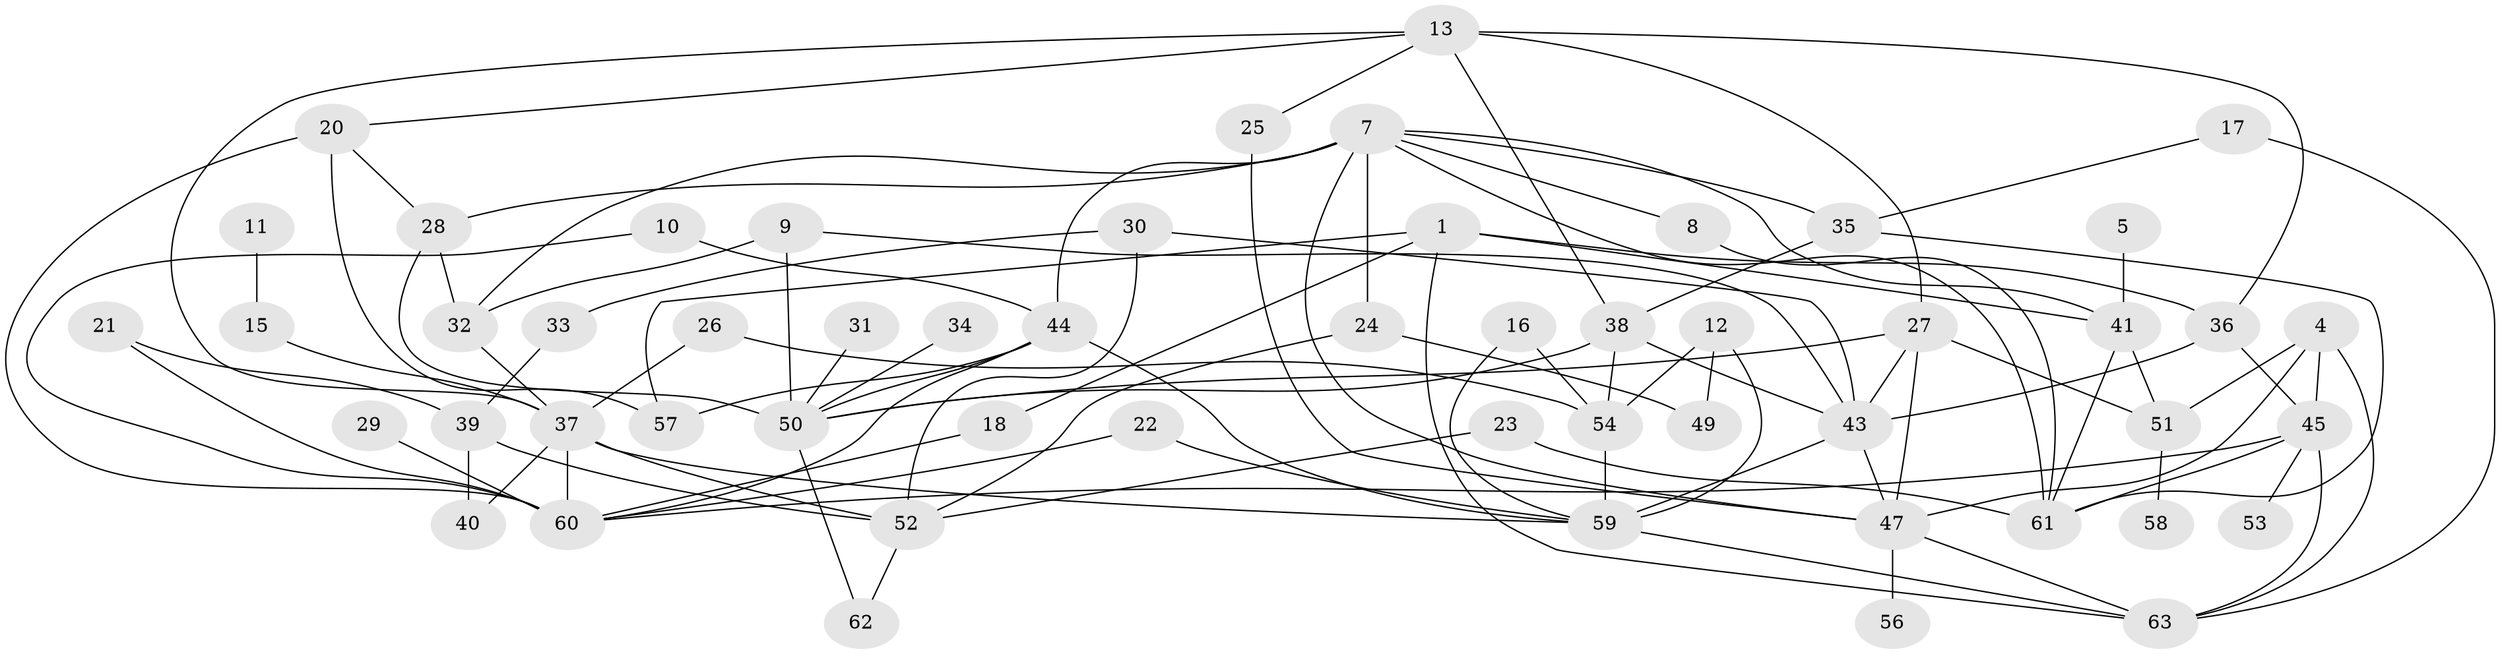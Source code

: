 // original degree distribution, {2: 0.2698412698412698, 4: 0.15079365079365079, 3: 0.24603174603174602, 0: 0.06349206349206349, 6: 0.03968253968253968, 1: 0.15079365079365079, 5: 0.07142857142857142, 7: 0.007936507936507936}
// Generated by graph-tools (version 1.1) at 2025/48/03/06/25 01:48:57]
// undirected, 54 vertices, 101 edges
graph export_dot {
graph [start="1"]
  node [color=gray90,style=filled];
  1;
  4;
  5;
  7;
  8;
  9;
  10;
  11;
  12;
  13;
  15;
  16;
  17;
  18;
  20;
  21;
  22;
  23;
  24;
  25;
  26;
  27;
  28;
  29;
  30;
  31;
  32;
  33;
  34;
  35;
  36;
  37;
  38;
  39;
  40;
  41;
  43;
  44;
  45;
  47;
  49;
  50;
  51;
  52;
  53;
  54;
  56;
  57;
  58;
  59;
  60;
  61;
  62;
  63;
  1 -- 18 [weight=1.0];
  1 -- 36 [weight=1.0];
  1 -- 41 [weight=1.0];
  1 -- 57 [weight=1.0];
  1 -- 63 [weight=1.0];
  4 -- 45 [weight=1.0];
  4 -- 47 [weight=1.0];
  4 -- 51 [weight=1.0];
  4 -- 63 [weight=1.0];
  5 -- 41 [weight=1.0];
  7 -- 8 [weight=1.0];
  7 -- 24 [weight=1.0];
  7 -- 28 [weight=1.0];
  7 -- 32 [weight=1.0];
  7 -- 35 [weight=1.0];
  7 -- 41 [weight=1.0];
  7 -- 44 [weight=1.0];
  7 -- 47 [weight=1.0];
  7 -- 61 [weight=1.0];
  8 -- 61 [weight=1.0];
  9 -- 32 [weight=1.0];
  9 -- 43 [weight=1.0];
  9 -- 50 [weight=1.0];
  10 -- 44 [weight=1.0];
  10 -- 60 [weight=1.0];
  11 -- 15 [weight=1.0];
  12 -- 49 [weight=1.0];
  12 -- 54 [weight=1.0];
  12 -- 59 [weight=1.0];
  13 -- 20 [weight=1.0];
  13 -- 25 [weight=1.0];
  13 -- 27 [weight=1.0];
  13 -- 36 [weight=1.0];
  13 -- 37 [weight=1.0];
  13 -- 38 [weight=1.0];
  15 -- 37 [weight=1.0];
  16 -- 54 [weight=1.0];
  16 -- 59 [weight=1.0];
  17 -- 35 [weight=1.0];
  17 -- 63 [weight=1.0];
  18 -- 60 [weight=1.0];
  20 -- 28 [weight=1.0];
  20 -- 57 [weight=1.0];
  20 -- 60 [weight=2.0];
  21 -- 39 [weight=1.0];
  21 -- 60 [weight=1.0];
  22 -- 59 [weight=1.0];
  22 -- 60 [weight=1.0];
  23 -- 52 [weight=1.0];
  23 -- 61 [weight=1.0];
  24 -- 49 [weight=1.0];
  24 -- 52 [weight=1.0];
  25 -- 47 [weight=1.0];
  26 -- 37 [weight=1.0];
  26 -- 54 [weight=1.0];
  27 -- 43 [weight=1.0];
  27 -- 47 [weight=1.0];
  27 -- 50 [weight=1.0];
  27 -- 51 [weight=1.0];
  28 -- 32 [weight=1.0];
  28 -- 50 [weight=1.0];
  29 -- 60 [weight=1.0];
  30 -- 33 [weight=1.0];
  30 -- 43 [weight=1.0];
  30 -- 52 [weight=1.0];
  31 -- 50 [weight=1.0];
  32 -- 37 [weight=1.0];
  33 -- 39 [weight=1.0];
  34 -- 50 [weight=1.0];
  35 -- 38 [weight=1.0];
  35 -- 61 [weight=1.0];
  36 -- 43 [weight=1.0];
  36 -- 45 [weight=1.0];
  37 -- 40 [weight=1.0];
  37 -- 52 [weight=1.0];
  37 -- 59 [weight=1.0];
  37 -- 60 [weight=1.0];
  38 -- 43 [weight=1.0];
  38 -- 50 [weight=1.0];
  38 -- 54 [weight=1.0];
  39 -- 40 [weight=1.0];
  39 -- 52 [weight=1.0];
  41 -- 51 [weight=1.0];
  41 -- 61 [weight=1.0];
  43 -- 47 [weight=1.0];
  43 -- 59 [weight=1.0];
  44 -- 50 [weight=1.0];
  44 -- 57 [weight=1.0];
  44 -- 59 [weight=1.0];
  44 -- 60 [weight=1.0];
  45 -- 53 [weight=3.0];
  45 -- 60 [weight=1.0];
  45 -- 61 [weight=1.0];
  45 -- 63 [weight=2.0];
  47 -- 56 [weight=1.0];
  47 -- 63 [weight=1.0];
  50 -- 62 [weight=1.0];
  51 -- 58 [weight=1.0];
  52 -- 62 [weight=1.0];
  54 -- 59 [weight=1.0];
  59 -- 63 [weight=2.0];
}

